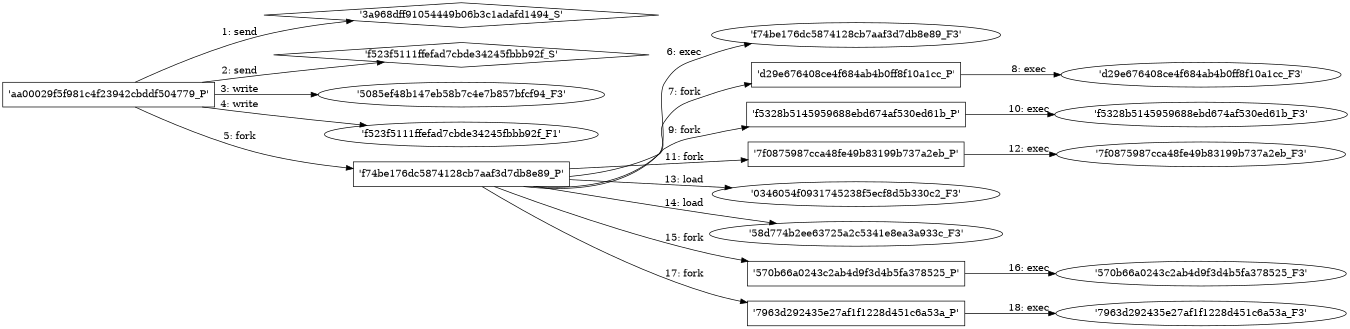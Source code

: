 digraph "D:\Learning\Paper\apt\基于CTI的攻击预警\Dataset\攻击图\ASGfromALLCTI\Threat Source Newsletter (Nov. 18, 2021).dot" {
rankdir="LR"
size="9"
fixedsize="false"
splines="true"
nodesep=0.3
ranksep=0
fontsize=10
overlap="scalexy"
engine= "neato"
	"'3a968dff91054449b06b3c1adafd1494_S'" [node_type=Socket shape=diamond]
	"'aa00029f5f981c4f23942cbddf504779_P'" [node_type=Process shape=box]
	"'aa00029f5f981c4f23942cbddf504779_P'" -> "'3a968dff91054449b06b3c1adafd1494_S'" [label="1: send"]
	"'f523f5111ffefad7cbde34245fbbb92f_S'" [node_type=Socket shape=diamond]
	"'aa00029f5f981c4f23942cbddf504779_P'" [node_type=Process shape=box]
	"'aa00029f5f981c4f23942cbddf504779_P'" -> "'f523f5111ffefad7cbde34245fbbb92f_S'" [label="2: send"]
	"'5085ef48b147eb58b7c4e7b857bfcf94_F3'" [node_type=file shape=ellipse]
	"'aa00029f5f981c4f23942cbddf504779_P'" [node_type=Process shape=box]
	"'aa00029f5f981c4f23942cbddf504779_P'" -> "'5085ef48b147eb58b7c4e7b857bfcf94_F3'" [label="3: write"]
	"'f523f5111ffefad7cbde34245fbbb92f_F1'" [node_type=file shape=ellipse]
	"'aa00029f5f981c4f23942cbddf504779_P'" [node_type=Process shape=box]
	"'aa00029f5f981c4f23942cbddf504779_P'" -> "'f523f5111ffefad7cbde34245fbbb92f_F1'" [label="4: write"]
	"'aa00029f5f981c4f23942cbddf504779_P'" [node_type=Process shape=box]
	"'f74be176dc5874128cb7aaf3d7db8e89_P'" [node_type=Process shape=box]
	"'aa00029f5f981c4f23942cbddf504779_P'" -> "'f74be176dc5874128cb7aaf3d7db8e89_P'" [label="5: fork"]
	"'f74be176dc5874128cb7aaf3d7db8e89_P'" [node_type=Process shape=box]
	"'f74be176dc5874128cb7aaf3d7db8e89_F3'" [node_type=File shape=ellipse]
	"'f74be176dc5874128cb7aaf3d7db8e89_P'" -> "'f74be176dc5874128cb7aaf3d7db8e89_F3'" [label="6: exec"]
	"'f74be176dc5874128cb7aaf3d7db8e89_P'" [node_type=Process shape=box]
	"'d29e676408ce4f684ab4b0ff8f10a1cc_P'" [node_type=Process shape=box]
	"'f74be176dc5874128cb7aaf3d7db8e89_P'" -> "'d29e676408ce4f684ab4b0ff8f10a1cc_P'" [label="7: fork"]
	"'d29e676408ce4f684ab4b0ff8f10a1cc_P'" [node_type=Process shape=box]
	"'d29e676408ce4f684ab4b0ff8f10a1cc_F3'" [node_type=File shape=ellipse]
	"'d29e676408ce4f684ab4b0ff8f10a1cc_P'" -> "'d29e676408ce4f684ab4b0ff8f10a1cc_F3'" [label="8: exec"]
	"'f74be176dc5874128cb7aaf3d7db8e89_P'" [node_type=Process shape=box]
	"'f5328b5145959688ebd674af530ed61b_P'" [node_type=Process shape=box]
	"'f74be176dc5874128cb7aaf3d7db8e89_P'" -> "'f5328b5145959688ebd674af530ed61b_P'" [label="9: fork"]
	"'f5328b5145959688ebd674af530ed61b_P'" [node_type=Process shape=box]
	"'f5328b5145959688ebd674af530ed61b_F3'" [node_type=File shape=ellipse]
	"'f5328b5145959688ebd674af530ed61b_P'" -> "'f5328b5145959688ebd674af530ed61b_F3'" [label="10: exec"]
	"'f74be176dc5874128cb7aaf3d7db8e89_P'" [node_type=Process shape=box]
	"'7f0875987cca48fe49b83199b737a2eb_P'" [node_type=Process shape=box]
	"'f74be176dc5874128cb7aaf3d7db8e89_P'" -> "'7f0875987cca48fe49b83199b737a2eb_P'" [label="11: fork"]
	"'7f0875987cca48fe49b83199b737a2eb_P'" [node_type=Process shape=box]
	"'7f0875987cca48fe49b83199b737a2eb_F3'" [node_type=File shape=ellipse]
	"'7f0875987cca48fe49b83199b737a2eb_P'" -> "'7f0875987cca48fe49b83199b737a2eb_F3'" [label="12: exec"]
	"'0346054f0931745238f5ecf8d5b330c2_F3'" [node_type=file shape=ellipse]
	"'f74be176dc5874128cb7aaf3d7db8e89_P'" [node_type=Process shape=box]
	"'f74be176dc5874128cb7aaf3d7db8e89_P'" -> "'0346054f0931745238f5ecf8d5b330c2_F3'" [label="13: load"]
	"'58d774b2ee63725a2c5341e8ea3a933c_F3'" [node_type=file shape=ellipse]
	"'f74be176dc5874128cb7aaf3d7db8e89_P'" [node_type=Process shape=box]
	"'f74be176dc5874128cb7aaf3d7db8e89_P'" -> "'58d774b2ee63725a2c5341e8ea3a933c_F3'" [label="14: load"]
	"'f74be176dc5874128cb7aaf3d7db8e89_P'" [node_type=Process shape=box]
	"'570b66a0243c2ab4d9f3d4b5fa378525_P'" [node_type=Process shape=box]
	"'f74be176dc5874128cb7aaf3d7db8e89_P'" -> "'570b66a0243c2ab4d9f3d4b5fa378525_P'" [label="15: fork"]
	"'570b66a0243c2ab4d9f3d4b5fa378525_P'" [node_type=Process shape=box]
	"'570b66a0243c2ab4d9f3d4b5fa378525_F3'" [node_type=File shape=ellipse]
	"'570b66a0243c2ab4d9f3d4b5fa378525_P'" -> "'570b66a0243c2ab4d9f3d4b5fa378525_F3'" [label="16: exec"]
	"'f74be176dc5874128cb7aaf3d7db8e89_P'" [node_type=Process shape=box]
	"'7963d292435e27af1f1228d451c6a53a_P'" [node_type=Process shape=box]
	"'f74be176dc5874128cb7aaf3d7db8e89_P'" -> "'7963d292435e27af1f1228d451c6a53a_P'" [label="17: fork"]
	"'7963d292435e27af1f1228d451c6a53a_P'" [node_type=Process shape=box]
	"'7963d292435e27af1f1228d451c6a53a_F3'" [node_type=File shape=ellipse]
	"'7963d292435e27af1f1228d451c6a53a_P'" -> "'7963d292435e27af1f1228d451c6a53a_F3'" [label="18: exec"]
}
